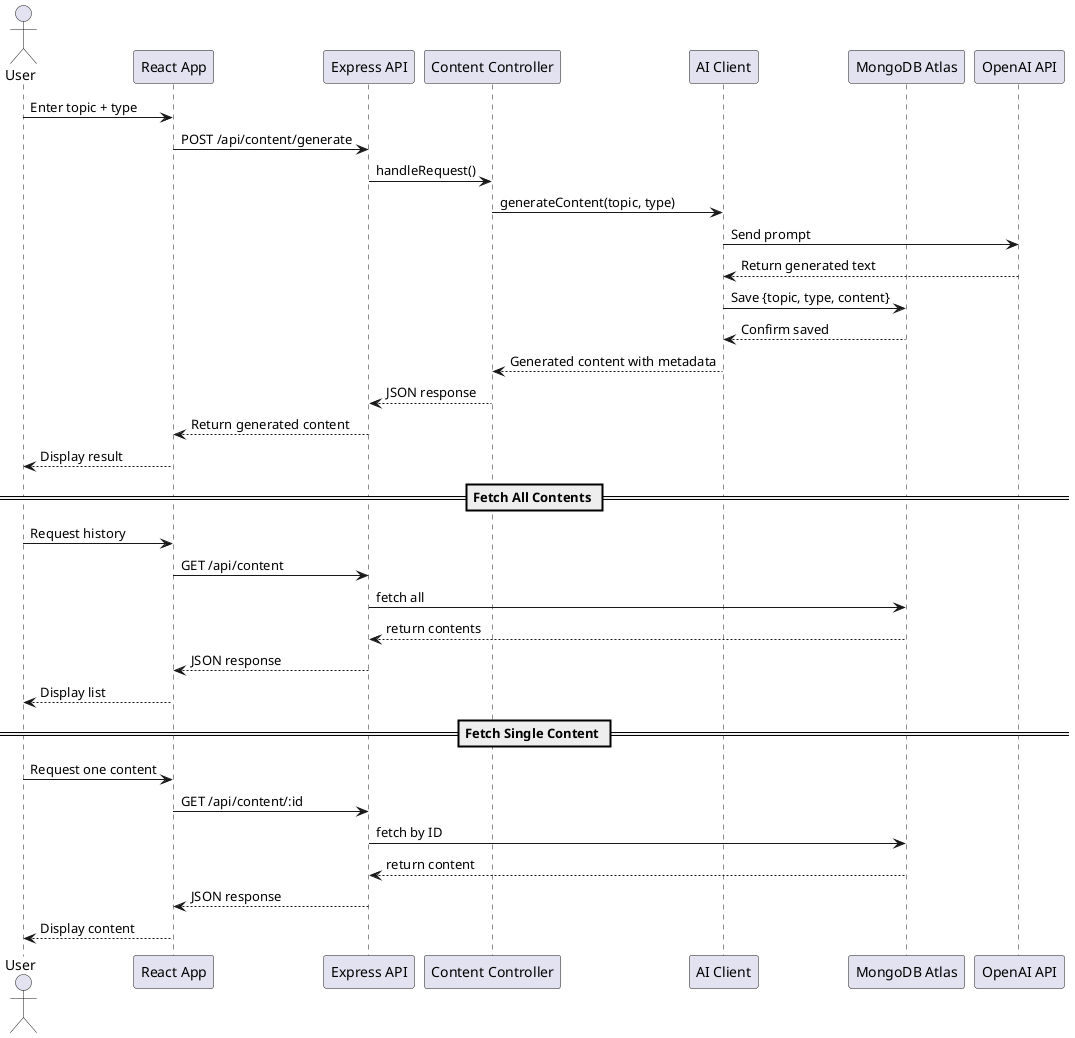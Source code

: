 @startuml
actor User
participant "React App" as Frontend
participant "Express API" as API
participant "Content Controller" as Controller
participant "AI Client" as AI
participant "MongoDB Atlas" as DB
participant "OpenAI API" as OpenAI

User -> Frontend: Enter topic + type
Frontend -> API: POST /api/content/generate
API -> Controller: handleRequest()
Controller -> AI: generateContent(topic, type)

AI -> OpenAI: Send prompt
OpenAI --> AI: Return generated text

AI -> DB: Save {topic, type, content}
DB --> AI: Confirm saved

AI --> Controller: Generated content with metadata
Controller --> API: JSON response
API --> Frontend: Return generated content
Frontend --> User: Display result

== Fetch All Contents ==
User -> Frontend: Request history
Frontend -> API: GET /api/content
API -> DB: fetch all
DB --> API: return contents
API --> Frontend: JSON response
Frontend --> User: Display list

== Fetch Single Content ==
User -> Frontend: Request one content
Frontend -> API: GET /api/content/:id
API -> DB: fetch by ID
DB --> API: return content
API --> Frontend: JSON response
Frontend --> User: Display content
@enduml
